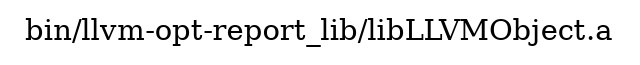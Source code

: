 digraph "bin/llvm-opt-report_lib/libLLVMObject.a" {
	label="bin/llvm-opt-report_lib/libLLVMObject.a";
	rankdir=LR;

}
